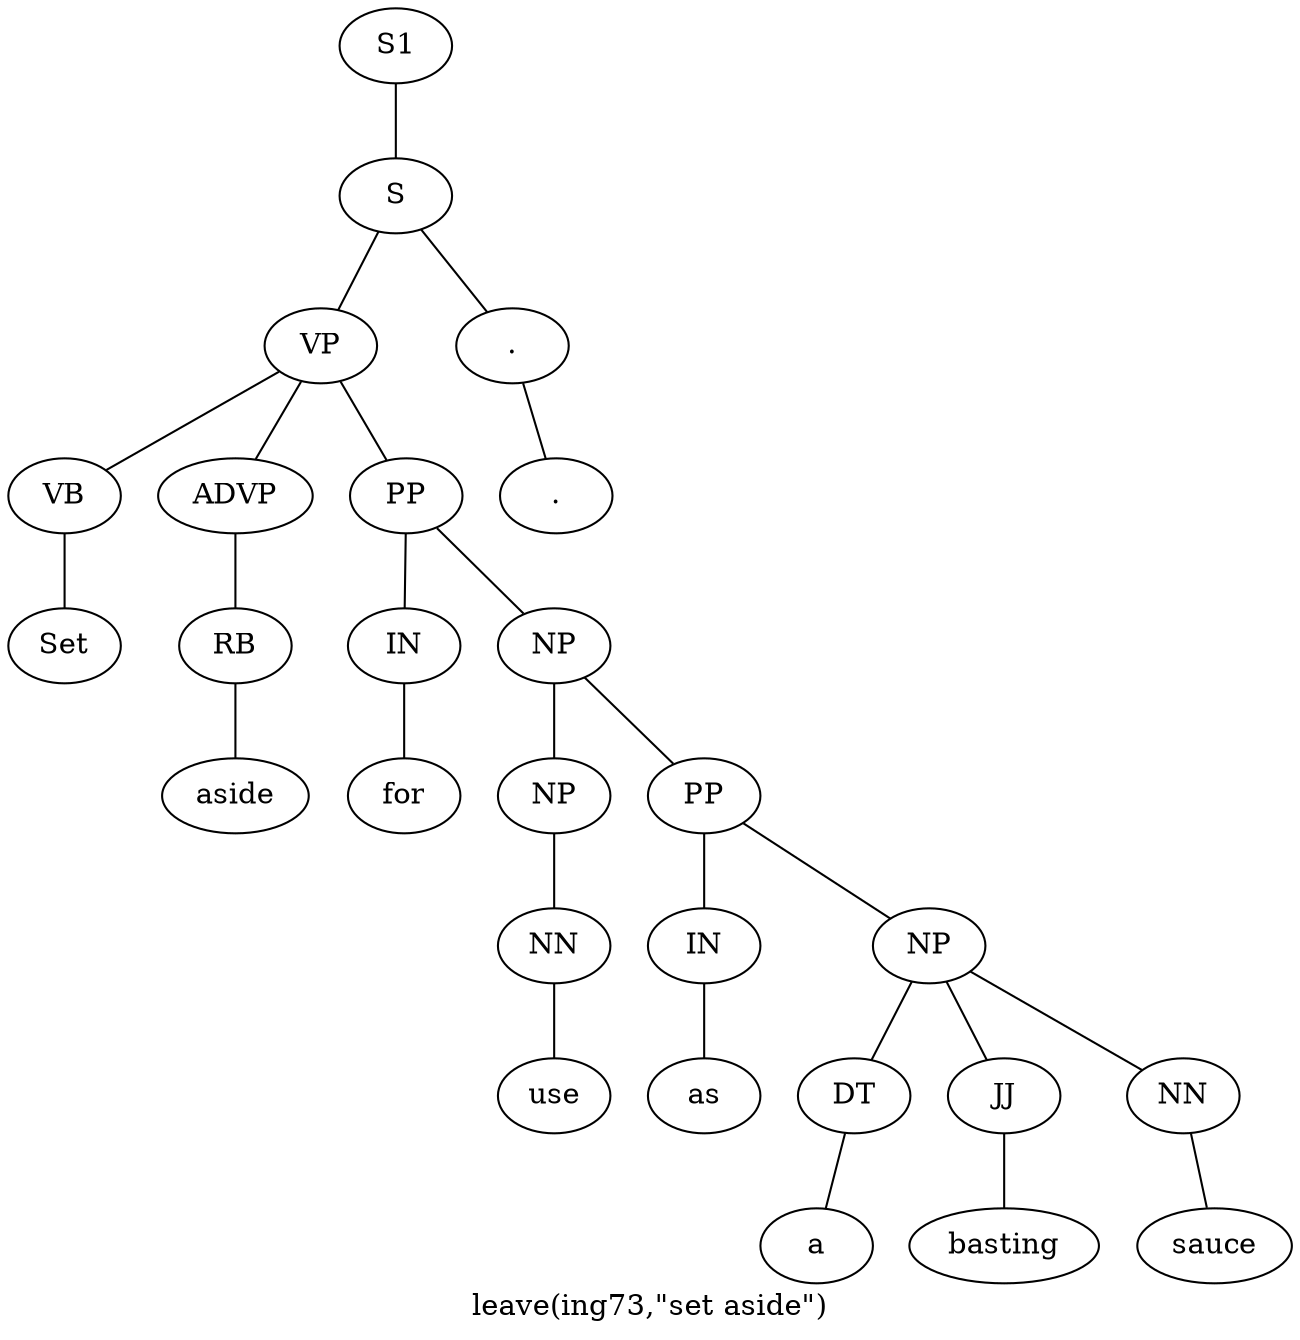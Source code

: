 graph SyntaxGraph {
	label = "leave(ing73,\"set aside\")";
	Node0 [label="S1"];
	Node1 [label="S"];
	Node2 [label="VP"];
	Node3 [label="VB"];
	Node4 [label="Set"];
	Node5 [label="ADVP"];
	Node6 [label="RB"];
	Node7 [label="aside"];
	Node8 [label="PP"];
	Node9 [label="IN"];
	Node10 [label="for"];
	Node11 [label="NP"];
	Node12 [label="NP"];
	Node13 [label="NN"];
	Node14 [label="use"];
	Node15 [label="PP"];
	Node16 [label="IN"];
	Node17 [label="as"];
	Node18 [label="NP"];
	Node19 [label="DT"];
	Node20 [label="a"];
	Node21 [label="JJ"];
	Node22 [label="basting"];
	Node23 [label="NN"];
	Node24 [label="sauce"];
	Node25 [label="."];
	Node26 [label="."];

	Node0 -- Node1;
	Node1 -- Node2;
	Node1 -- Node25;
	Node2 -- Node3;
	Node2 -- Node5;
	Node2 -- Node8;
	Node3 -- Node4;
	Node5 -- Node6;
	Node6 -- Node7;
	Node8 -- Node9;
	Node8 -- Node11;
	Node9 -- Node10;
	Node11 -- Node12;
	Node11 -- Node15;
	Node12 -- Node13;
	Node13 -- Node14;
	Node15 -- Node16;
	Node15 -- Node18;
	Node16 -- Node17;
	Node18 -- Node19;
	Node18 -- Node21;
	Node18 -- Node23;
	Node19 -- Node20;
	Node21 -- Node22;
	Node23 -- Node24;
	Node25 -- Node26;
}